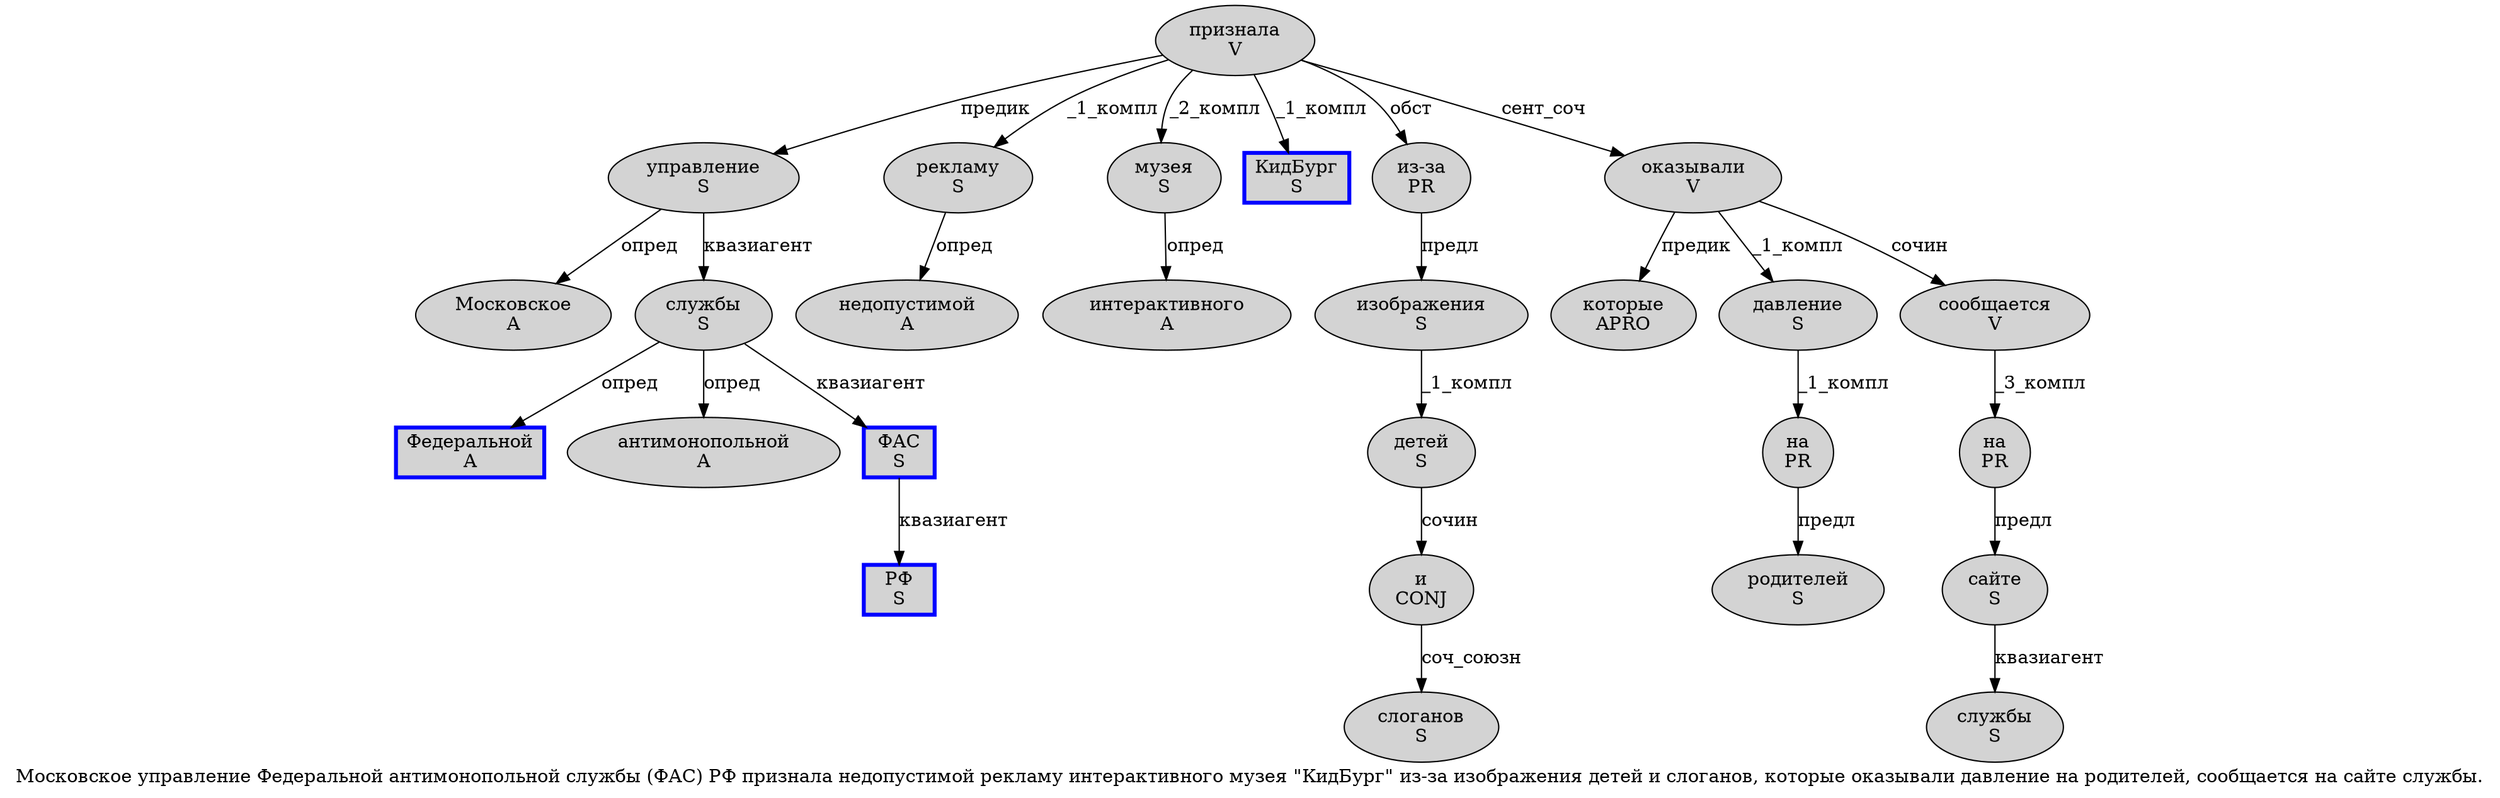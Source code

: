 digraph SENTENCE_1086 {
	graph [label="Московское управление Федеральной антимонопольной службы (ФАС) РФ признала недопустимой рекламу интерактивного музея \"КидБург\" из-за изображения детей и слоганов, которые оказывали давление на родителей, сообщается на сайте службы."]
	node [style=filled]
		0 [label="Московское
A" color="" fillcolor=lightgray penwidth=1 shape=ellipse]
		1 [label="управление
S" color="" fillcolor=lightgray penwidth=1 shape=ellipse]
		2 [label="Федеральной
A" color=blue fillcolor=lightgray penwidth=3 shape=box]
		3 [label="антимонопольной
A" color="" fillcolor=lightgray penwidth=1 shape=ellipse]
		4 [label="службы
S" color="" fillcolor=lightgray penwidth=1 shape=ellipse]
		6 [label="ФАС
S" color=blue fillcolor=lightgray penwidth=3 shape=box]
		8 [label="РФ
S" color=blue fillcolor=lightgray penwidth=3 shape=box]
		9 [label="признала
V" color="" fillcolor=lightgray penwidth=1 shape=ellipse]
		10 [label="недопустимой
A" color="" fillcolor=lightgray penwidth=1 shape=ellipse]
		11 [label="рекламу
S" color="" fillcolor=lightgray penwidth=1 shape=ellipse]
		12 [label="интерактивного
A" color="" fillcolor=lightgray penwidth=1 shape=ellipse]
		13 [label="музея
S" color="" fillcolor=lightgray penwidth=1 shape=ellipse]
		15 [label="КидБург
S" color=blue fillcolor=lightgray penwidth=3 shape=box]
		17 [label="из-за
PR" color="" fillcolor=lightgray penwidth=1 shape=ellipse]
		18 [label="изображения
S" color="" fillcolor=lightgray penwidth=1 shape=ellipse]
		19 [label="детей
S" color="" fillcolor=lightgray penwidth=1 shape=ellipse]
		20 [label="и
CONJ" color="" fillcolor=lightgray penwidth=1 shape=ellipse]
		21 [label="слоганов
S" color="" fillcolor=lightgray penwidth=1 shape=ellipse]
		23 [label="которые
APRO" color="" fillcolor=lightgray penwidth=1 shape=ellipse]
		24 [label="оказывали
V" color="" fillcolor=lightgray penwidth=1 shape=ellipse]
		25 [label="давление
S" color="" fillcolor=lightgray penwidth=1 shape=ellipse]
		26 [label="на
PR" color="" fillcolor=lightgray penwidth=1 shape=ellipse]
		27 [label="родителей
S" color="" fillcolor=lightgray penwidth=1 shape=ellipse]
		29 [label="сообщается
V" color="" fillcolor=lightgray penwidth=1 shape=ellipse]
		30 [label="на
PR" color="" fillcolor=lightgray penwidth=1 shape=ellipse]
		31 [label="сайте
S" color="" fillcolor=lightgray penwidth=1 shape=ellipse]
		32 [label="службы
S" color="" fillcolor=lightgray penwidth=1 shape=ellipse]
			11 -> 10 [label="опред"]
			9 -> 1 [label="предик"]
			9 -> 11 [label="_1_компл"]
			9 -> 13 [label="_2_компл"]
			9 -> 15 [label="_1_компл"]
			9 -> 17 [label="обст"]
			9 -> 24 [label="сент_соч"]
			19 -> 20 [label="сочин"]
			6 -> 8 [label="квазиагент"]
			4 -> 2 [label="опред"]
			4 -> 3 [label="опред"]
			4 -> 6 [label="квазиагент"]
			24 -> 23 [label="предик"]
			24 -> 25 [label="_1_компл"]
			24 -> 29 [label="сочин"]
			20 -> 21 [label="соч_союзн"]
			26 -> 27 [label="предл"]
			25 -> 26 [label="_1_компл"]
			30 -> 31 [label="предл"]
			17 -> 18 [label="предл"]
			31 -> 32 [label="квазиагент"]
			18 -> 19 [label="_1_компл"]
			13 -> 12 [label="опред"]
			1 -> 0 [label="опред"]
			1 -> 4 [label="квазиагент"]
			29 -> 30 [label="_3_компл"]
}